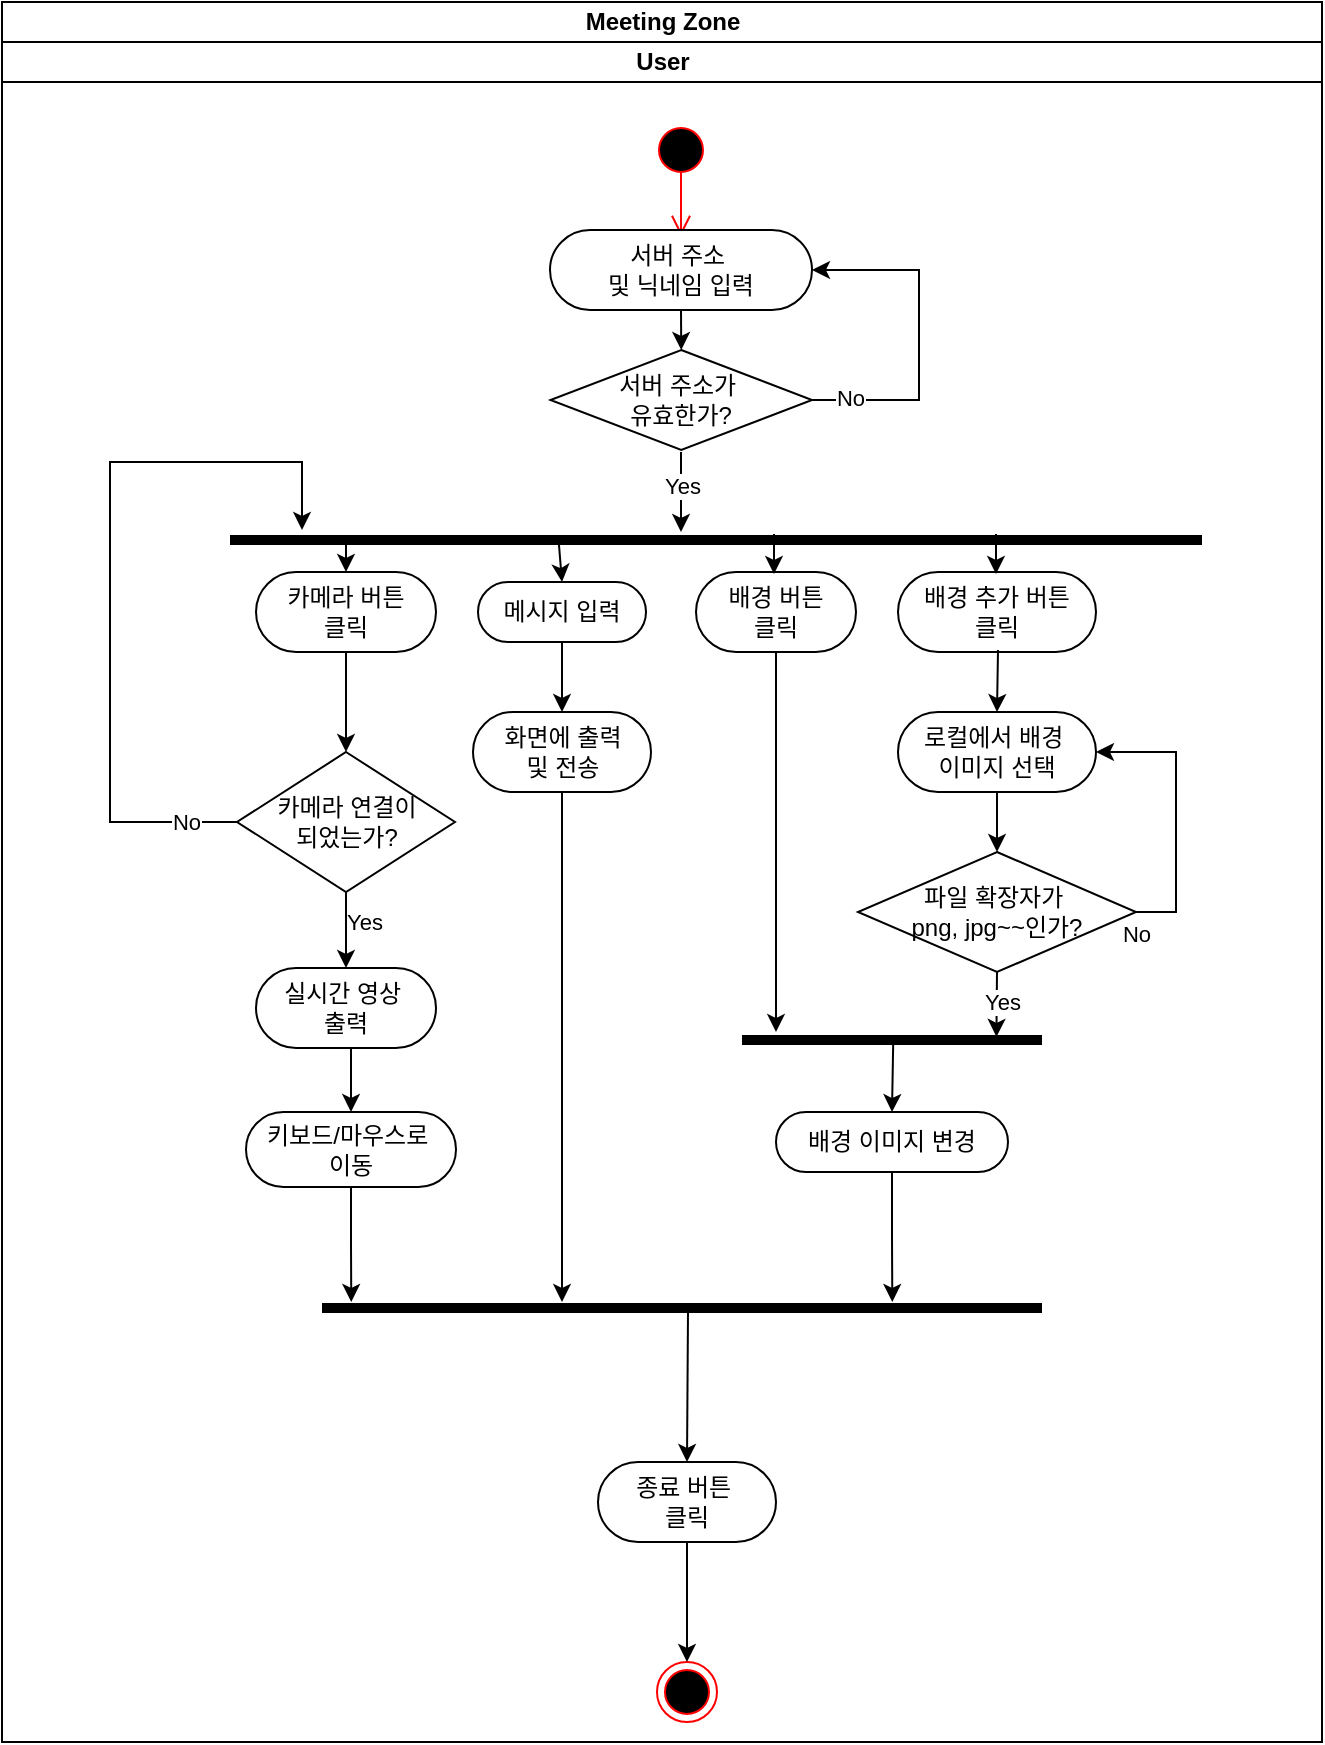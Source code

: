 <mxfile version="24.7.17">
  <diagram name="페이지-1" id="aoWaEQyHv6n_TYI0bQVc">
    <mxGraphModel dx="958" dy="1652" grid="1" gridSize="10" guides="1" tooltips="1" connect="1" arrows="1" fold="1" page="1" pageScale="1" pageWidth="827" pageHeight="1169" math="0" shadow="0">
      <root>
        <mxCell id="0" />
        <mxCell id="1" parent="0" />
        <mxCell id="sMbNCtPp7t9ypnCjWQuu-1" value="Meeting Zone" style="swimlane;childLayout=stackLayout;resizeParent=1;resizeParentMax=0;startSize=20;html=1;" vertex="1" parent="1">
          <mxGeometry x="200" y="-150" width="660" height="870" as="geometry" />
        </mxCell>
        <mxCell id="sMbNCtPp7t9ypnCjWQuu-2" value="User" style="swimlane;startSize=20;html=1;" vertex="1" parent="sMbNCtPp7t9ypnCjWQuu-1">
          <mxGeometry y="20" width="660" height="850" as="geometry" />
        </mxCell>
        <mxCell id="sMbNCtPp7t9ypnCjWQuu-7" value="" style="ellipse;html=1;shape=endState;fillColor=#000000;strokeColor=#ff0000;" vertex="1" parent="sMbNCtPp7t9ypnCjWQuu-2">
          <mxGeometry x="327.5" y="810" width="30" height="30" as="geometry" />
        </mxCell>
        <mxCell id="sMbNCtPp7t9ypnCjWQuu-5" value="" style="ellipse;html=1;shape=startState;fillColor=#000000;strokeColor=#ff0000;" vertex="1" parent="sMbNCtPp7t9ypnCjWQuu-2">
          <mxGeometry x="324.5" y="39" width="30" height="30" as="geometry" />
        </mxCell>
        <mxCell id="sMbNCtPp7t9ypnCjWQuu-6" value="" style="edgeStyle=orthogonalEdgeStyle;html=1;verticalAlign=bottom;endArrow=open;endSize=8;strokeColor=#ff0000;rounded=0;" edge="1" parent="sMbNCtPp7t9ypnCjWQuu-2">
          <mxGeometry relative="1" as="geometry">
            <mxPoint x="339.5" y="97" as="targetPoint" />
            <mxPoint x="339.5" y="65" as="sourcePoint" />
          </mxGeometry>
        </mxCell>
        <mxCell id="sMbNCtPp7t9ypnCjWQuu-8" value="서버 주소&amp;nbsp;&lt;div&gt;및 닉네임 입력&lt;/div&gt;" style="rounded=1;whiteSpace=wrap;html=1;arcSize=50;" vertex="1" parent="sMbNCtPp7t9ypnCjWQuu-2">
          <mxGeometry x="274" y="94" width="131" height="40" as="geometry" />
        </mxCell>
        <mxCell id="sMbNCtPp7t9ypnCjWQuu-10" value="서버 주소가&amp;nbsp;&lt;div&gt;유효한가?&lt;/div&gt;" style="rhombus;whiteSpace=wrap;html=1;" vertex="1" parent="sMbNCtPp7t9ypnCjWQuu-2">
          <mxGeometry x="274.25" y="154" width="130.75" height="50" as="geometry" />
        </mxCell>
        <mxCell id="sMbNCtPp7t9ypnCjWQuu-11" value="" style="endArrow=classic;html=1;rounded=0;exitX=0.5;exitY=1;exitDx=0;exitDy=0;entryX=0.5;entryY=0;entryDx=0;entryDy=0;" edge="1" parent="sMbNCtPp7t9ypnCjWQuu-2" source="sMbNCtPp7t9ypnCjWQuu-8" target="sMbNCtPp7t9ypnCjWQuu-10">
          <mxGeometry width="50" height="50" relative="1" as="geometry">
            <mxPoint x="618.5" y="254" as="sourcePoint" />
            <mxPoint x="668.5" y="204" as="targetPoint" />
          </mxGeometry>
        </mxCell>
        <mxCell id="sMbNCtPp7t9ypnCjWQuu-12" value="" style="endArrow=classic;html=1;rounded=0;" edge="1" parent="sMbNCtPp7t9ypnCjWQuu-2">
          <mxGeometry width="50" height="50" relative="1" as="geometry">
            <mxPoint x="339.5" y="205" as="sourcePoint" />
            <mxPoint x="339.5" y="245" as="targetPoint" />
          </mxGeometry>
        </mxCell>
        <mxCell id="sMbNCtPp7t9ypnCjWQuu-15" value="Yes" style="edgeLabel;html=1;align=center;verticalAlign=middle;resizable=0;points=[];" vertex="1" connectable="0" parent="sMbNCtPp7t9ypnCjWQuu-12">
          <mxGeometry x="-0.15" y="-5" relative="1" as="geometry">
            <mxPoint x="5" as="offset" />
          </mxGeometry>
        </mxCell>
        <mxCell id="sMbNCtPp7t9ypnCjWQuu-13" value="" style="endArrow=classic;html=1;rounded=0;exitX=1;exitY=0.5;exitDx=0;exitDy=0;entryX=1;entryY=0.5;entryDx=0;entryDy=0;" edge="1" parent="sMbNCtPp7t9ypnCjWQuu-2" source="sMbNCtPp7t9ypnCjWQuu-10" target="sMbNCtPp7t9ypnCjWQuu-8">
          <mxGeometry width="50" height="50" relative="1" as="geometry">
            <mxPoint x="408.5" y="194" as="sourcePoint" />
            <mxPoint x="458.5" y="144" as="targetPoint" />
            <Array as="points">
              <mxPoint x="458.5" y="179" />
              <mxPoint x="458.5" y="114" />
            </Array>
          </mxGeometry>
        </mxCell>
        <mxCell id="sMbNCtPp7t9ypnCjWQuu-14" value="No" style="edgeLabel;html=1;align=center;verticalAlign=middle;resizable=0;points=[];" vertex="1" connectable="0" parent="sMbNCtPp7t9ypnCjWQuu-13">
          <mxGeometry x="-0.787" y="1" relative="1" as="geometry">
            <mxPoint as="offset" />
          </mxGeometry>
        </mxCell>
        <mxCell id="sMbNCtPp7t9ypnCjWQuu-19" value="" style="line;strokeWidth=5;fillColor=none;align=left;verticalAlign=middle;spacingTop=-1;spacingLeft=3;spacingRight=3;rotatable=0;labelPosition=right;points=[];portConstraint=eastwest;strokeColor=inherit;" vertex="1" parent="sMbNCtPp7t9ypnCjWQuu-2">
          <mxGeometry x="114" y="245" width="486" height="8" as="geometry" />
        </mxCell>
        <mxCell id="sMbNCtPp7t9ypnCjWQuu-47" style="edgeStyle=orthogonalEdgeStyle;rounded=0;orthogonalLoop=1;jettySize=auto;html=1;exitX=0.5;exitY=1;exitDx=0;exitDy=0;entryX=0.5;entryY=0;entryDx=0;entryDy=0;" edge="1" parent="sMbNCtPp7t9ypnCjWQuu-2" source="sMbNCtPp7t9ypnCjWQuu-16" target="sMbNCtPp7t9ypnCjWQuu-46">
          <mxGeometry relative="1" as="geometry" />
        </mxCell>
        <mxCell id="sMbNCtPp7t9ypnCjWQuu-16" value="카메라 버튼&lt;div&gt;클릭&lt;/div&gt;" style="rounded=1;whiteSpace=wrap;html=1;arcSize=50;" vertex="1" parent="sMbNCtPp7t9ypnCjWQuu-2">
          <mxGeometry x="127" y="265" width="90" height="40" as="geometry" />
        </mxCell>
        <mxCell id="sMbNCtPp7t9ypnCjWQuu-51" style="edgeStyle=orthogonalEdgeStyle;rounded=0;orthogonalLoop=1;jettySize=auto;html=1;exitX=0.5;exitY=1;exitDx=0;exitDy=0;" edge="1" parent="sMbNCtPp7t9ypnCjWQuu-2" source="sMbNCtPp7t9ypnCjWQuu-24">
          <mxGeometry relative="1" as="geometry">
            <mxPoint x="280" y="335" as="targetPoint" />
          </mxGeometry>
        </mxCell>
        <mxCell id="sMbNCtPp7t9ypnCjWQuu-24" value="메시지 입력" style="rounded=1;whiteSpace=wrap;html=1;arcSize=50;" vertex="1" parent="sMbNCtPp7t9ypnCjWQuu-2">
          <mxGeometry x="238" y="270" width="84" height="30" as="geometry" />
        </mxCell>
        <mxCell id="sMbNCtPp7t9ypnCjWQuu-64" style="edgeStyle=orthogonalEdgeStyle;rounded=0;orthogonalLoop=1;jettySize=auto;html=1;exitX=0.5;exitY=1;exitDx=0;exitDy=0;" edge="1" parent="sMbNCtPp7t9ypnCjWQuu-2" source="sMbNCtPp7t9ypnCjWQuu-26">
          <mxGeometry relative="1" as="geometry">
            <mxPoint x="174.632" y="630" as="targetPoint" />
          </mxGeometry>
        </mxCell>
        <mxCell id="sMbNCtPp7t9ypnCjWQuu-26" value="키보드/마우스로&lt;span style=&quot;background-color: initial;&quot;&gt;&amp;nbsp;&lt;/span&gt;&lt;div&gt;&lt;span style=&quot;background-color: initial;&quot;&gt;이동&lt;/span&gt;&lt;/div&gt;" style="rounded=1;whiteSpace=wrap;html=1;arcSize=50;" vertex="1" parent="sMbNCtPp7t9ypnCjWQuu-2">
          <mxGeometry x="122" y="535" width="105" height="37.5" as="geometry" />
        </mxCell>
        <mxCell id="sMbNCtPp7t9ypnCjWQuu-42" style="edgeStyle=orthogonalEdgeStyle;rounded=0;orthogonalLoop=1;jettySize=auto;html=1;exitX=0.5;exitY=1;exitDx=0;exitDy=0;" edge="1" parent="sMbNCtPp7t9ypnCjWQuu-2" source="sMbNCtPp7t9ypnCjWQuu-27">
          <mxGeometry relative="1" as="geometry">
            <mxPoint x="387" y="495" as="targetPoint" />
          </mxGeometry>
        </mxCell>
        <mxCell id="sMbNCtPp7t9ypnCjWQuu-27" value="배경 버튼&lt;div&gt;클릭&lt;/div&gt;" style="rounded=1;whiteSpace=wrap;html=1;arcSize=50;" vertex="1" parent="sMbNCtPp7t9ypnCjWQuu-2">
          <mxGeometry x="347" y="265" width="80" height="40" as="geometry" />
        </mxCell>
        <mxCell id="sMbNCtPp7t9ypnCjWQuu-28" value="배경 추가 버튼&lt;div&gt;클릭&lt;/div&gt;" style="rounded=1;whiteSpace=wrap;html=1;arcSize=50;" vertex="1" parent="sMbNCtPp7t9ypnCjWQuu-2">
          <mxGeometry x="448" y="265" width="99" height="40" as="geometry" />
        </mxCell>
        <mxCell id="sMbNCtPp7t9ypnCjWQuu-29" value="" style="endArrow=classic;html=1;rounded=0;entryX=0.5;entryY=0;entryDx=0;entryDy=0;" edge="1" parent="sMbNCtPp7t9ypnCjWQuu-2" target="sMbNCtPp7t9ypnCjWQuu-16">
          <mxGeometry width="50" height="50" relative="1" as="geometry">
            <mxPoint x="172" y="248" as="sourcePoint" />
            <mxPoint x="327" y="225" as="targetPoint" />
          </mxGeometry>
        </mxCell>
        <mxCell id="sMbNCtPp7t9ypnCjWQuu-30" value="" style="endArrow=classic;html=1;rounded=0;entryX=0.5;entryY=0;entryDx=0;entryDy=0;exitX=0.338;exitY=0.466;exitDx=0;exitDy=0;exitPerimeter=0;" edge="1" parent="sMbNCtPp7t9ypnCjWQuu-2" source="sMbNCtPp7t9ypnCjWQuu-19" target="sMbNCtPp7t9ypnCjWQuu-24">
          <mxGeometry width="50" height="50" relative="1" as="geometry">
            <mxPoint x="280" y="255" as="sourcePoint" />
            <mxPoint x="278.748" y="271.83" as="targetPoint" />
          </mxGeometry>
        </mxCell>
        <mxCell id="sMbNCtPp7t9ypnCjWQuu-38" style="edgeStyle=orthogonalEdgeStyle;rounded=0;orthogonalLoop=1;jettySize=auto;html=1;exitX=1;exitY=0.5;exitDx=0;exitDy=0;entryX=1;entryY=0.5;entryDx=0;entryDy=0;" edge="1" parent="sMbNCtPp7t9ypnCjWQuu-2" source="sMbNCtPp7t9ypnCjWQuu-34" target="sMbNCtPp7t9ypnCjWQuu-35">
          <mxGeometry relative="1" as="geometry" />
        </mxCell>
        <mxCell id="sMbNCtPp7t9ypnCjWQuu-39" value="No" style="edgeLabel;html=1;align=center;verticalAlign=middle;resizable=0;points=[];" vertex="1" connectable="0" parent="sMbNCtPp7t9ypnCjWQuu-38">
          <mxGeometry x="-0.535" relative="1" as="geometry">
            <mxPoint x="-20" y="23" as="offset" />
          </mxGeometry>
        </mxCell>
        <mxCell id="sMbNCtPp7t9ypnCjWQuu-34" value="파일 확장자가&amp;nbsp;&lt;div&gt;png, jpg~~인가?&lt;/div&gt;" style="rhombus;whiteSpace=wrap;html=1;" vertex="1" parent="sMbNCtPp7t9ypnCjWQuu-2">
          <mxGeometry x="428" y="405" width="139" height="60" as="geometry" />
        </mxCell>
        <mxCell id="sMbNCtPp7t9ypnCjWQuu-35" value="로컬에서 배경&amp;nbsp;&lt;div&gt;이미지 선택&lt;/div&gt;" style="rounded=1;whiteSpace=wrap;html=1;arcSize=50;" vertex="1" parent="sMbNCtPp7t9ypnCjWQuu-2">
          <mxGeometry x="448" y="335" width="99" height="40" as="geometry" />
        </mxCell>
        <mxCell id="sMbNCtPp7t9ypnCjWQuu-37" value="" style="endArrow=classic;html=1;rounded=0;entryX=0.5;entryY=0;entryDx=0;entryDy=0;exitX=0.5;exitY=1;exitDx=0;exitDy=0;" edge="1" parent="sMbNCtPp7t9ypnCjWQuu-2" source="sMbNCtPp7t9ypnCjWQuu-35" target="sMbNCtPp7t9ypnCjWQuu-34">
          <mxGeometry width="50" height="50" relative="1" as="geometry">
            <mxPoint x="327" y="445" as="sourcePoint" />
            <mxPoint x="377" y="395" as="targetPoint" />
          </mxGeometry>
        </mxCell>
        <mxCell id="sMbNCtPp7t9ypnCjWQuu-63" style="edgeStyle=orthogonalEdgeStyle;rounded=0;orthogonalLoop=1;jettySize=auto;html=1;exitX=0.5;exitY=1;exitDx=0;exitDy=0;" edge="1" parent="sMbNCtPp7t9ypnCjWQuu-2" source="sMbNCtPp7t9ypnCjWQuu-40">
          <mxGeometry relative="1" as="geometry">
            <mxPoint x="445.158" y="630" as="targetPoint" />
          </mxGeometry>
        </mxCell>
        <mxCell id="sMbNCtPp7t9ypnCjWQuu-40" value="배경 이미지 변경" style="rounded=1;whiteSpace=wrap;html=1;arcSize=50;" vertex="1" parent="sMbNCtPp7t9ypnCjWQuu-2">
          <mxGeometry x="387" y="535" width="116" height="30" as="geometry" />
        </mxCell>
        <mxCell id="sMbNCtPp7t9ypnCjWQuu-41" value="" style="line;strokeWidth=5;fillColor=none;align=left;verticalAlign=middle;spacingTop=-1;spacingLeft=3;spacingRight=3;rotatable=0;labelPosition=right;points=[];portConstraint=eastwest;strokeColor=inherit;" vertex="1" parent="sMbNCtPp7t9ypnCjWQuu-2">
          <mxGeometry x="370" y="495" width="150" height="8" as="geometry" />
        </mxCell>
        <mxCell id="sMbNCtPp7t9ypnCjWQuu-43" style="edgeStyle=orthogonalEdgeStyle;rounded=0;orthogonalLoop=1;jettySize=auto;html=1;exitX=0.5;exitY=1;exitDx=0;exitDy=0;entryX=0.848;entryY=0.307;entryDx=0;entryDy=0;entryPerimeter=0;" edge="1" parent="sMbNCtPp7t9ypnCjWQuu-2" source="sMbNCtPp7t9ypnCjWQuu-34" target="sMbNCtPp7t9ypnCjWQuu-41">
          <mxGeometry relative="1" as="geometry" />
        </mxCell>
        <mxCell id="sMbNCtPp7t9ypnCjWQuu-45" value="Yes" style="edgeLabel;html=1;align=center;verticalAlign=middle;resizable=0;points=[];" vertex="1" connectable="0" parent="sMbNCtPp7t9ypnCjWQuu-43">
          <mxGeometry x="-0.116" y="2" relative="1" as="geometry">
            <mxPoint as="offset" />
          </mxGeometry>
        </mxCell>
        <mxCell id="sMbNCtPp7t9ypnCjWQuu-44" value="" style="endArrow=classic;html=1;rounded=0;entryX=0.5;entryY=0;entryDx=0;entryDy=0;exitX=0.504;exitY=0.67;exitDx=0;exitDy=0;exitPerimeter=0;" edge="1" parent="sMbNCtPp7t9ypnCjWQuu-2" source="sMbNCtPp7t9ypnCjWQuu-41" target="sMbNCtPp7t9ypnCjWQuu-40">
          <mxGeometry width="50" height="50" relative="1" as="geometry">
            <mxPoint x="267" y="525" as="sourcePoint" />
            <mxPoint x="317" y="475" as="targetPoint" />
          </mxGeometry>
        </mxCell>
        <mxCell id="sMbNCtPp7t9ypnCjWQuu-54" style="edgeStyle=orthogonalEdgeStyle;rounded=0;orthogonalLoop=1;jettySize=auto;html=1;exitX=0.5;exitY=1;exitDx=0;exitDy=0;" edge="1" parent="sMbNCtPp7t9ypnCjWQuu-2" source="sMbNCtPp7t9ypnCjWQuu-46" target="sMbNCtPp7t9ypnCjWQuu-48">
          <mxGeometry relative="1" as="geometry" />
        </mxCell>
        <mxCell id="sMbNCtPp7t9ypnCjWQuu-55" value="Yes" style="edgeLabel;html=1;align=center;verticalAlign=middle;resizable=0;points=[];" vertex="1" connectable="0" parent="sMbNCtPp7t9ypnCjWQuu-54">
          <mxGeometry x="-0.285" y="9" relative="1" as="geometry">
            <mxPoint as="offset" />
          </mxGeometry>
        </mxCell>
        <mxCell id="sMbNCtPp7t9ypnCjWQuu-46" value="카메라 연결이&lt;div&gt;되었는가?&lt;/div&gt;" style="rhombus;whiteSpace=wrap;html=1;" vertex="1" parent="sMbNCtPp7t9ypnCjWQuu-2">
          <mxGeometry x="117.5" y="355" width="109" height="70" as="geometry" />
        </mxCell>
        <mxCell id="sMbNCtPp7t9ypnCjWQuu-56" style="edgeStyle=orthogonalEdgeStyle;rounded=0;orthogonalLoop=1;jettySize=auto;html=1;exitX=0.5;exitY=1;exitDx=0;exitDy=0;entryX=0.5;entryY=0;entryDx=0;entryDy=0;" edge="1" parent="sMbNCtPp7t9ypnCjWQuu-2" source="sMbNCtPp7t9ypnCjWQuu-48" target="sMbNCtPp7t9ypnCjWQuu-26">
          <mxGeometry relative="1" as="geometry" />
        </mxCell>
        <mxCell id="sMbNCtPp7t9ypnCjWQuu-48" value="실시간 영상&amp;nbsp;&lt;div&gt;출력&lt;/div&gt;" style="rounded=1;whiteSpace=wrap;html=1;arcSize=50;" vertex="1" parent="sMbNCtPp7t9ypnCjWQuu-2">
          <mxGeometry x="127" y="463" width="90" height="40" as="geometry" />
        </mxCell>
        <mxCell id="sMbNCtPp7t9ypnCjWQuu-60" style="edgeStyle=orthogonalEdgeStyle;rounded=0;orthogonalLoop=1;jettySize=auto;html=1;exitX=0.5;exitY=1;exitDx=0;exitDy=0;entryX=0.5;entryY=0;entryDx=0;entryDy=0;" edge="1" parent="sMbNCtPp7t9ypnCjWQuu-2" source="sMbNCtPp7t9ypnCjWQuu-49" target="sMbNCtPp7t9ypnCjWQuu-7">
          <mxGeometry relative="1" as="geometry">
            <mxPoint x="342" y="790" as="targetPoint" />
          </mxGeometry>
        </mxCell>
        <mxCell id="sMbNCtPp7t9ypnCjWQuu-49" value="종료 버튼&amp;nbsp;&lt;div&gt;클릭&lt;/div&gt;" style="rounded=1;whiteSpace=wrap;html=1;arcSize=50;" vertex="1" parent="sMbNCtPp7t9ypnCjWQuu-2">
          <mxGeometry x="298" y="710" width="89" height="40" as="geometry" />
        </mxCell>
        <mxCell id="sMbNCtPp7t9ypnCjWQuu-31" value="" style="endArrow=classic;html=1;rounded=0;entryX=0.5;entryY=0;entryDx=0;entryDy=0;exitX=0.301;exitY=0.648;exitDx=0;exitDy=0;exitPerimeter=0;" edge="1" parent="sMbNCtPp7t9ypnCjWQuu-2">
          <mxGeometry width="50" height="50" relative="1" as="geometry">
            <mxPoint x="386" y="246" as="sourcePoint" />
            <mxPoint x="386" y="266" as="targetPoint" />
          </mxGeometry>
        </mxCell>
        <mxCell id="sMbNCtPp7t9ypnCjWQuu-32" value="" style="endArrow=classic;html=1;rounded=0;entryX=0.5;entryY=0;entryDx=0;entryDy=0;exitX=0.301;exitY=0.648;exitDx=0;exitDy=0;exitPerimeter=0;" edge="1" parent="sMbNCtPp7t9ypnCjWQuu-2">
          <mxGeometry width="50" height="50" relative="1" as="geometry">
            <mxPoint x="497" y="246" as="sourcePoint" />
            <mxPoint x="497" y="266" as="targetPoint" />
          </mxGeometry>
        </mxCell>
        <mxCell id="sMbNCtPp7t9ypnCjWQuu-36" value="" style="endArrow=classic;html=1;rounded=0;entryX=0.5;entryY=0;entryDx=0;entryDy=0;exitX=0.301;exitY=0.648;exitDx=0;exitDy=0;exitPerimeter=0;" edge="1" parent="sMbNCtPp7t9ypnCjWQuu-2" target="sMbNCtPp7t9ypnCjWQuu-35">
          <mxGeometry width="50" height="50" relative="1" as="geometry">
            <mxPoint x="498" y="304" as="sourcePoint" />
            <mxPoint x="498" y="324" as="targetPoint" />
          </mxGeometry>
        </mxCell>
        <mxCell id="sMbNCtPp7t9ypnCjWQuu-52" style="edgeStyle=orthogonalEdgeStyle;rounded=0;orthogonalLoop=1;jettySize=auto;html=1;exitX=0;exitY=0.5;exitDx=0;exitDy=0;" edge="1" parent="sMbNCtPp7t9ypnCjWQuu-2" source="sMbNCtPp7t9ypnCjWQuu-46">
          <mxGeometry relative="1" as="geometry">
            <mxPoint x="150" y="244" as="targetPoint" />
            <Array as="points">
              <mxPoint x="54" y="390" />
              <mxPoint x="54" y="210" />
              <mxPoint x="150" y="210" />
              <mxPoint x="150" y="244" />
            </Array>
          </mxGeometry>
        </mxCell>
        <mxCell id="sMbNCtPp7t9ypnCjWQuu-53" value="No" style="edgeLabel;html=1;align=center;verticalAlign=middle;resizable=0;points=[];" vertex="1" connectable="0" parent="sMbNCtPp7t9ypnCjWQuu-52">
          <mxGeometry x="-0.86" y="4" relative="1" as="geometry">
            <mxPoint y="-4" as="offset" />
          </mxGeometry>
        </mxCell>
        <mxCell id="sMbNCtPp7t9ypnCjWQuu-57" value="" style="line;strokeWidth=5;fillColor=none;align=left;verticalAlign=middle;spacingTop=-1;spacingLeft=3;spacingRight=3;rotatable=0;labelPosition=right;points=[];portConstraint=eastwest;strokeColor=inherit;" vertex="1" parent="sMbNCtPp7t9ypnCjWQuu-2">
          <mxGeometry x="160" y="629" width="360" height="8" as="geometry" />
        </mxCell>
        <mxCell id="sMbNCtPp7t9ypnCjWQuu-62" style="edgeStyle=orthogonalEdgeStyle;rounded=0;orthogonalLoop=1;jettySize=auto;html=1;exitX=0.5;exitY=1;exitDx=0;exitDy=0;" edge="1" parent="sMbNCtPp7t9ypnCjWQuu-2" source="sMbNCtPp7t9ypnCjWQuu-58">
          <mxGeometry relative="1" as="geometry">
            <mxPoint x="280" y="630" as="targetPoint" />
          </mxGeometry>
        </mxCell>
        <mxCell id="sMbNCtPp7t9ypnCjWQuu-58" value="화면에 출력&lt;div&gt;및 전송&lt;/div&gt;" style="rounded=1;whiteSpace=wrap;html=1;arcSize=50;" vertex="1" parent="sMbNCtPp7t9ypnCjWQuu-2">
          <mxGeometry x="235.5" y="335" width="89" height="40" as="geometry" />
        </mxCell>
        <mxCell id="sMbNCtPp7t9ypnCjWQuu-65" value="" style="endArrow=classic;html=1;rounded=0;entryX=0.5;entryY=0;entryDx=0;entryDy=0;" edge="1" parent="sMbNCtPp7t9ypnCjWQuu-2" target="sMbNCtPp7t9ypnCjWQuu-49">
          <mxGeometry width="50" height="50" relative="1" as="geometry">
            <mxPoint x="343" y="635" as="sourcePoint" />
            <mxPoint x="250" y="660" as="targetPoint" />
          </mxGeometry>
        </mxCell>
      </root>
    </mxGraphModel>
  </diagram>
</mxfile>
